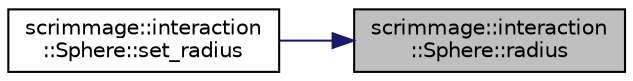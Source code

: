 digraph "scrimmage::interaction::Sphere::radius"
{
 // LATEX_PDF_SIZE
  edge [fontname="Helvetica",fontsize="10",labelfontname="Helvetica",labelfontsize="10"];
  node [fontname="Helvetica",fontsize="10",shape=record];
  rankdir="RL";
  Node1 [label="scrimmage::interaction\l::Sphere::radius",height=0.2,width=0.4,color="black", fillcolor="grey75", style="filled", fontcolor="black",tooltip=" "];
  Node1 -> Node2 [dir="back",color="midnightblue",fontsize="10",style="solid",fontname="Helvetica"];
  Node2 [label="scrimmage::interaction\l::Sphere::set_radius",height=0.2,width=0.4,color="black", fillcolor="white", style="filled",URL="$classscrimmage_1_1interaction_1_1Sphere.html#ae80506f0d998a7b8549d974e719a96e2",tooltip=" "];
}
